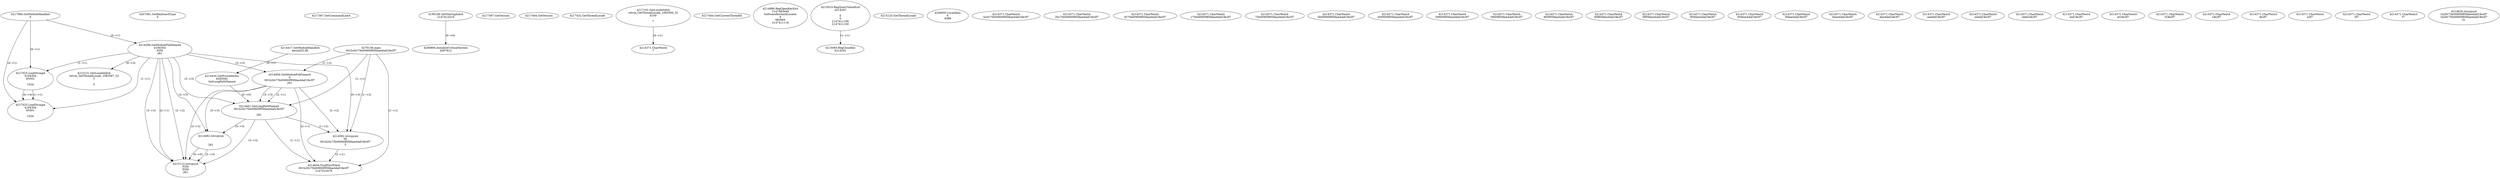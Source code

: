 // Global SCDG with merge call
digraph {
	0 [label="4270136.main
001b20c75b00900f95fdae4daf18e3f7"]
	1 [label="4217684.GetModuleHandleA
0"]
	2 [label="4207361.GetKeyboardType
0"]
	3 [label="4217367.GetCommandLineA
"]
	4 [label="4199106.GetStartupInfoA
2147412416"]
	5 [label="4217387.GetVersion
"]
	6 [label="4217404.GetVersion
"]
	7 [label="4217432.GetThreadLocale
"]
	8 [label="4217102.GetLocaleInfoA
retval_GetThreadLocale_1083560_32
4100

7"]
	9 [label="4217464.GetCurrentThreadId
"]
	10 [label="4214286.GetModuleFileNameA
4194304
PZM
261"]
	1 -> 10 [label="(0-->1)"]
	11 [label="4214856.GetModuleFileNameA
0
001b20c75b00900f95fdae4daf18e3f7
261"]
	0 -> 11 [label="(1-->2)"]
	10 -> 11 [label="(3-->3)"]
	12 [label="4214886.RegOpenKeyExA
2147483649
Software\Borland\Locales
0
983065
2147411116"]
	13 [label="4214417.GetModuleHandleA
kernel32.dll"]
	14 [label="4214434.GetProcAddress
6295592
GetLongPathNameA"]
	13 -> 14 [label="(0-->1)"]
	15 [label="4214461.GetLongPathNameA
001b20c75b00900f95fdae4daf18e3f7

261"]
	0 -> 15 [label="(1-->1)"]
	11 -> 15 [label="(2-->1)"]
	10 -> 15 [label="(3-->3)"]
	11 -> 15 [label="(3-->3)"]
	14 -> 15 [label="(0-->0)"]
	16 [label="4214482.lstrcpynA


261"]
	10 -> 16 [label="(3-->3)"]
	11 -> 16 [label="(3-->3)"]
	15 -> 16 [label="(3-->3)"]
	17 [label="4215019.RegQueryValueExA
4214291

0
0
2147411106
2147411100"]
	18 [label="4215083.RegCloseKey
4214291"]
	17 -> 18 [label="(1-->1)"]
	19 [label="4215112.lstrcpynA
PZM
PZM
261"]
	10 -> 19 [label="(2-->1)"]
	10 -> 19 [label="(2-->2)"]
	10 -> 19 [label="(3-->3)"]
	11 -> 19 [label="(3-->3)"]
	15 -> 19 [label="(3-->3)"]
	16 -> 19 [label="(3-->3)"]
	16 -> 19 [label="(0-->0)"]
	20 [label="4215125.GetThreadLocale
"]
	21 [label="4215131.GetLocaleInfoA
retval_GetThreadLocale_1083587_32
3

5"]
	10 -> 21 [label="(0-->2)"]
	22 [label="4217025.LoadStringA
4194304
65502

1024"]
	1 -> 22 [label="(0-->1)"]
	10 -> 22 [label="(1-->1)"]
	23 [label="4217025.LoadStringA
4194304
65501

1024"]
	1 -> 23 [label="(0-->1)"]
	10 -> 23 [label="(1-->1)"]
	22 -> 23 [label="(1-->1)"]
	22 -> 23 [label="(4-->4)"]
	24 [label="4200894.InitializeCriticalSection
4367812"]
	4 -> 24 [label="(0-->0)"]
	25 [label="4200955.LocalAlloc
0
4088"]
	26 [label="4214582.lstrcpynA
00
001b20c75b00900f95fdae4daf18e3f7
3"]
	0 -> 26 [label="(1-->2)"]
	11 -> 26 [label="(2-->2)"]
	15 -> 26 [label="(1-->2)"]
	10 -> 26 [label="(0-->3)"]
	27 [label="4214371.CharNextA
b20c75b00900f95fdae4daf18e3f7"]
	28 [label="4214371.CharNextA
20c75b00900f95fdae4daf18e3f7"]
	29 [label="4214371.CharNextA
0c75b00900f95fdae4daf18e3f7"]
	30 [label="4214371.CharNextA
c75b00900f95fdae4daf18e3f7"]
	31 [label="4214371.CharNextA
75b00900f95fdae4daf18e3f7"]
	32 [label="4214371.CharNextA
5b00900f95fdae4daf18e3f7"]
	33 [label="4214371.CharNextA
b00900f95fdae4daf18e3f7"]
	34 [label="4214371.CharNextA
00900f95fdae4daf18e3f7"]
	35 [label="4214371.CharNextA
0900f95fdae4daf18e3f7"]
	36 [label="4214371.CharNextA
900f95fdae4daf18e3f7"]
	37 [label="4214371.CharNextA
00f95fdae4daf18e3f7"]
	38 [label="4214371.CharNextA
0f95fdae4daf18e3f7"]
	39 [label="4214371.CharNextA
f95fdae4daf18e3f7"]
	40 [label="4214371.CharNextA
95fdae4daf18e3f7"]
	41 [label="4214371.CharNextA
5fdae4daf18e3f7"]
	42 [label="4214371.CharNextA
fdae4daf18e3f7"]
	43 [label="4214371.CharNextA
dae4daf18e3f7"]
	44 [label="4214371.CharNextA
ae4daf18e3f7"]
	45 [label="4214371.CharNextA
e4daf18e3f7"]
	46 [label="4214371.CharNextA
4daf18e3f7"]
	47 [label="4214371.CharNextA
daf18e3f7"]
	48 [label="4214371.CharNextA
af18e3f7"]
	49 [label="4214371.CharNextA
f18e3f7"]
	50 [label="4214371.CharNextA
18e3f7"]
	51 [label="4214371.CharNextA
8e3f7"]
	52 [label="4214371.CharNextA
e3f7"]
	53 [label="4214371.CharNextA
3f7"]
	54 [label="4214371.CharNextA
f7"]
	55 [label="4214371.CharNextA
7"]
	8 -> 55 [label="(4-->1)"]
	56 [label="4214635.lstrcpynA
1b20c75b00900f95fdae4daf18e3f7
1b20c75b00900f95fdae4daf18e3f7
31"]
	57 [label="4214654.FindFirstFileA
001b20c75b00900f95fdae4daf18e3f7
2147410478"]
	0 -> 57 [label="(1-->1)"]
	11 -> 57 [label="(2-->1)"]
	15 -> 57 [label="(1-->1)"]
	26 -> 57 [label="(2-->1)"]
}
